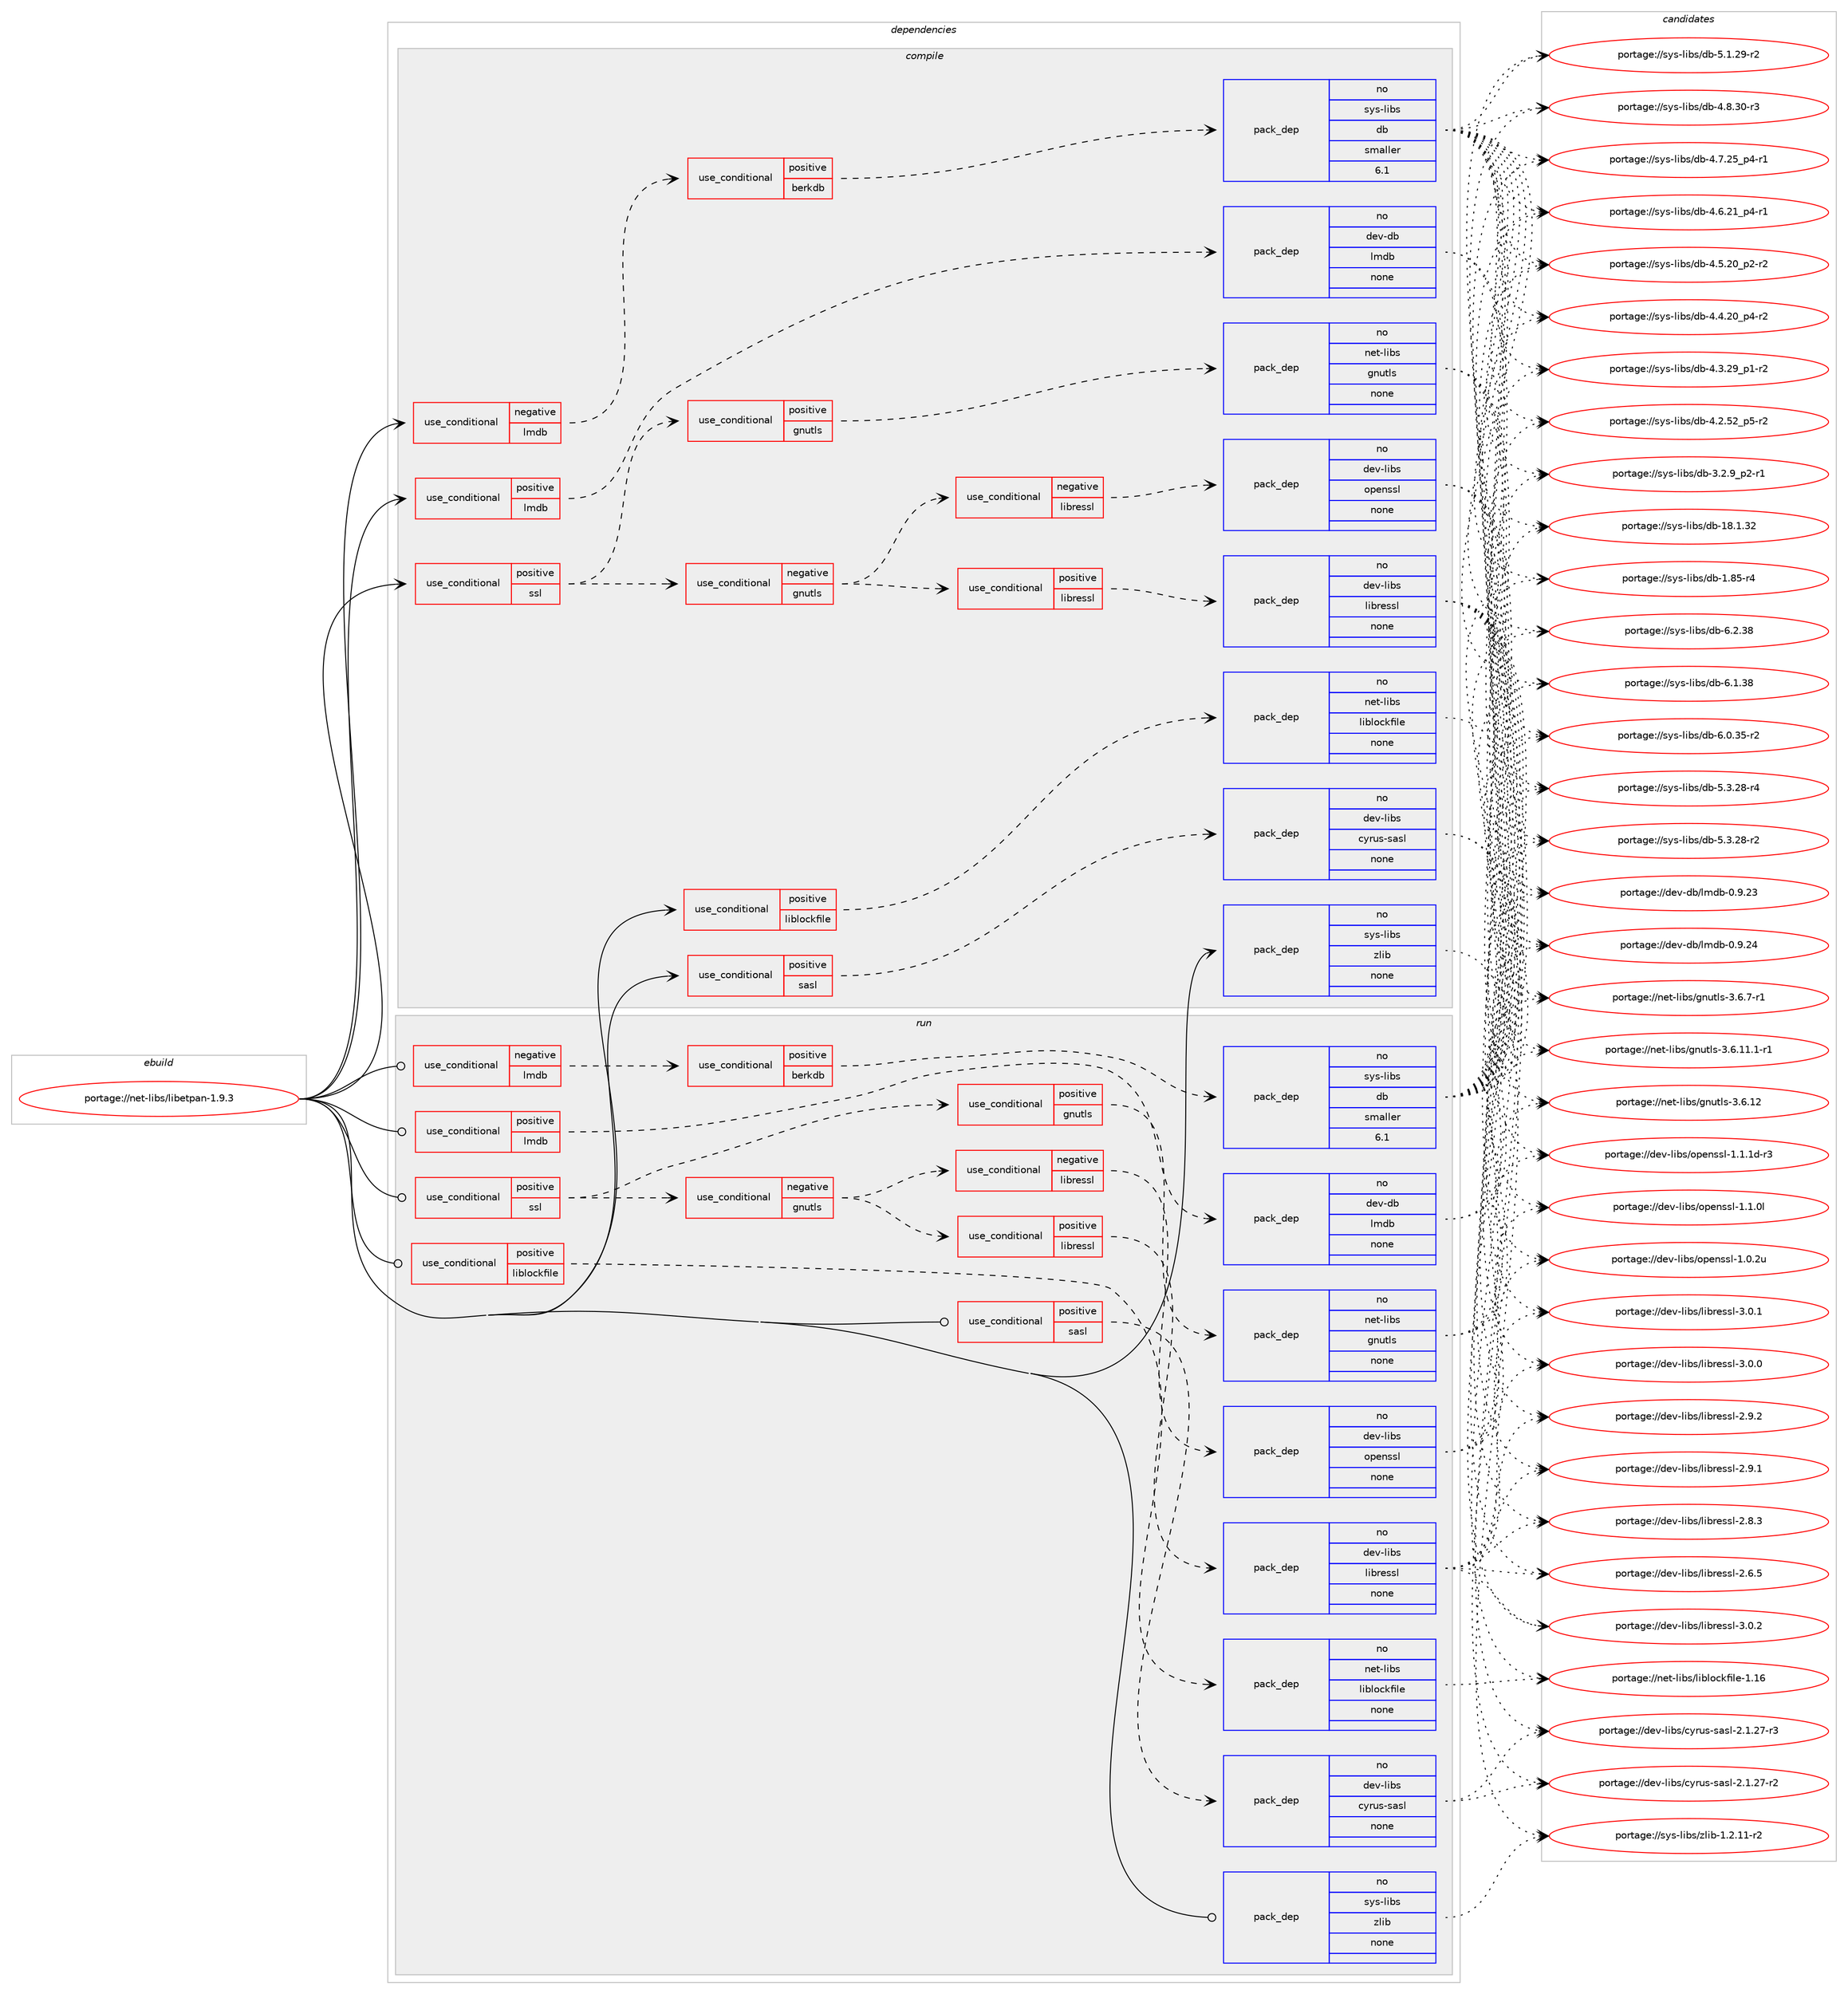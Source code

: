 digraph prolog {

# *************
# Graph options
# *************

newrank=true;
concentrate=true;
compound=true;
graph [rankdir=LR,fontname=Helvetica,fontsize=10,ranksep=1.5];#, ranksep=2.5, nodesep=0.2];
edge  [arrowhead=vee];
node  [fontname=Helvetica,fontsize=10];

# **********
# The ebuild
# **********

subgraph cluster_leftcol {
color=gray;
rank=same;
label=<<i>ebuild</i>>;
id [label="portage://net-libs/libetpan-1.9.3", color=red, width=4, href="../net-libs/libetpan-1.9.3.svg"];
}

# ****************
# The dependencies
# ****************

subgraph cluster_midcol {
color=gray;
label=<<i>dependencies</i>>;
subgraph cluster_compile {
fillcolor="#eeeeee";
style=filled;
label=<<i>compile</i>>;
subgraph cond28855 {
dependency134538 [label=<<TABLE BORDER="0" CELLBORDER="1" CELLSPACING="0" CELLPADDING="4"><TR><TD ROWSPAN="3" CELLPADDING="10">use_conditional</TD></TR><TR><TD>negative</TD></TR><TR><TD>lmdb</TD></TR></TABLE>>, shape=none, color=red];
subgraph cond28856 {
dependency134539 [label=<<TABLE BORDER="0" CELLBORDER="1" CELLSPACING="0" CELLPADDING="4"><TR><TD ROWSPAN="3" CELLPADDING="10">use_conditional</TD></TR><TR><TD>positive</TD></TR><TR><TD>berkdb</TD></TR></TABLE>>, shape=none, color=red];
subgraph pack103420 {
dependency134540 [label=<<TABLE BORDER="0" CELLBORDER="1" CELLSPACING="0" CELLPADDING="4" WIDTH="220"><TR><TD ROWSPAN="6" CELLPADDING="30">pack_dep</TD></TR><TR><TD WIDTH="110">no</TD></TR><TR><TD>sys-libs</TD></TR><TR><TD>db</TD></TR><TR><TD>smaller</TD></TR><TR><TD>6.1</TD></TR></TABLE>>, shape=none, color=blue];
}
dependency134539:e -> dependency134540:w [weight=20,style="dashed",arrowhead="vee"];
}
dependency134538:e -> dependency134539:w [weight=20,style="dashed",arrowhead="vee"];
}
id:e -> dependency134538:w [weight=20,style="solid",arrowhead="vee"];
subgraph cond28857 {
dependency134541 [label=<<TABLE BORDER="0" CELLBORDER="1" CELLSPACING="0" CELLPADDING="4"><TR><TD ROWSPAN="3" CELLPADDING="10">use_conditional</TD></TR><TR><TD>positive</TD></TR><TR><TD>liblockfile</TD></TR></TABLE>>, shape=none, color=red];
subgraph pack103421 {
dependency134542 [label=<<TABLE BORDER="0" CELLBORDER="1" CELLSPACING="0" CELLPADDING="4" WIDTH="220"><TR><TD ROWSPAN="6" CELLPADDING="30">pack_dep</TD></TR><TR><TD WIDTH="110">no</TD></TR><TR><TD>net-libs</TD></TR><TR><TD>liblockfile</TD></TR><TR><TD>none</TD></TR><TR><TD></TD></TR></TABLE>>, shape=none, color=blue];
}
dependency134541:e -> dependency134542:w [weight=20,style="dashed",arrowhead="vee"];
}
id:e -> dependency134541:w [weight=20,style="solid",arrowhead="vee"];
subgraph cond28858 {
dependency134543 [label=<<TABLE BORDER="0" CELLBORDER="1" CELLSPACING="0" CELLPADDING="4"><TR><TD ROWSPAN="3" CELLPADDING="10">use_conditional</TD></TR><TR><TD>positive</TD></TR><TR><TD>lmdb</TD></TR></TABLE>>, shape=none, color=red];
subgraph pack103422 {
dependency134544 [label=<<TABLE BORDER="0" CELLBORDER="1" CELLSPACING="0" CELLPADDING="4" WIDTH="220"><TR><TD ROWSPAN="6" CELLPADDING="30">pack_dep</TD></TR><TR><TD WIDTH="110">no</TD></TR><TR><TD>dev-db</TD></TR><TR><TD>lmdb</TD></TR><TR><TD>none</TD></TR><TR><TD></TD></TR></TABLE>>, shape=none, color=blue];
}
dependency134543:e -> dependency134544:w [weight=20,style="dashed",arrowhead="vee"];
}
id:e -> dependency134543:w [weight=20,style="solid",arrowhead="vee"];
subgraph cond28859 {
dependency134545 [label=<<TABLE BORDER="0" CELLBORDER="1" CELLSPACING="0" CELLPADDING="4"><TR><TD ROWSPAN="3" CELLPADDING="10">use_conditional</TD></TR><TR><TD>positive</TD></TR><TR><TD>sasl</TD></TR></TABLE>>, shape=none, color=red];
subgraph pack103423 {
dependency134546 [label=<<TABLE BORDER="0" CELLBORDER="1" CELLSPACING="0" CELLPADDING="4" WIDTH="220"><TR><TD ROWSPAN="6" CELLPADDING="30">pack_dep</TD></TR><TR><TD WIDTH="110">no</TD></TR><TR><TD>dev-libs</TD></TR><TR><TD>cyrus-sasl</TD></TR><TR><TD>none</TD></TR><TR><TD></TD></TR></TABLE>>, shape=none, color=blue];
}
dependency134545:e -> dependency134546:w [weight=20,style="dashed",arrowhead="vee"];
}
id:e -> dependency134545:w [weight=20,style="solid",arrowhead="vee"];
subgraph cond28860 {
dependency134547 [label=<<TABLE BORDER="0" CELLBORDER="1" CELLSPACING="0" CELLPADDING="4"><TR><TD ROWSPAN="3" CELLPADDING="10">use_conditional</TD></TR><TR><TD>positive</TD></TR><TR><TD>ssl</TD></TR></TABLE>>, shape=none, color=red];
subgraph cond28861 {
dependency134548 [label=<<TABLE BORDER="0" CELLBORDER="1" CELLSPACING="0" CELLPADDING="4"><TR><TD ROWSPAN="3" CELLPADDING="10">use_conditional</TD></TR><TR><TD>positive</TD></TR><TR><TD>gnutls</TD></TR></TABLE>>, shape=none, color=red];
subgraph pack103424 {
dependency134549 [label=<<TABLE BORDER="0" CELLBORDER="1" CELLSPACING="0" CELLPADDING="4" WIDTH="220"><TR><TD ROWSPAN="6" CELLPADDING="30">pack_dep</TD></TR><TR><TD WIDTH="110">no</TD></TR><TR><TD>net-libs</TD></TR><TR><TD>gnutls</TD></TR><TR><TD>none</TD></TR><TR><TD></TD></TR></TABLE>>, shape=none, color=blue];
}
dependency134548:e -> dependency134549:w [weight=20,style="dashed",arrowhead="vee"];
}
dependency134547:e -> dependency134548:w [weight=20,style="dashed",arrowhead="vee"];
subgraph cond28862 {
dependency134550 [label=<<TABLE BORDER="0" CELLBORDER="1" CELLSPACING="0" CELLPADDING="4"><TR><TD ROWSPAN="3" CELLPADDING="10">use_conditional</TD></TR><TR><TD>negative</TD></TR><TR><TD>gnutls</TD></TR></TABLE>>, shape=none, color=red];
subgraph cond28863 {
dependency134551 [label=<<TABLE BORDER="0" CELLBORDER="1" CELLSPACING="0" CELLPADDING="4"><TR><TD ROWSPAN="3" CELLPADDING="10">use_conditional</TD></TR><TR><TD>negative</TD></TR><TR><TD>libressl</TD></TR></TABLE>>, shape=none, color=red];
subgraph pack103425 {
dependency134552 [label=<<TABLE BORDER="0" CELLBORDER="1" CELLSPACING="0" CELLPADDING="4" WIDTH="220"><TR><TD ROWSPAN="6" CELLPADDING="30">pack_dep</TD></TR><TR><TD WIDTH="110">no</TD></TR><TR><TD>dev-libs</TD></TR><TR><TD>openssl</TD></TR><TR><TD>none</TD></TR><TR><TD></TD></TR></TABLE>>, shape=none, color=blue];
}
dependency134551:e -> dependency134552:w [weight=20,style="dashed",arrowhead="vee"];
}
dependency134550:e -> dependency134551:w [weight=20,style="dashed",arrowhead="vee"];
subgraph cond28864 {
dependency134553 [label=<<TABLE BORDER="0" CELLBORDER="1" CELLSPACING="0" CELLPADDING="4"><TR><TD ROWSPAN="3" CELLPADDING="10">use_conditional</TD></TR><TR><TD>positive</TD></TR><TR><TD>libressl</TD></TR></TABLE>>, shape=none, color=red];
subgraph pack103426 {
dependency134554 [label=<<TABLE BORDER="0" CELLBORDER="1" CELLSPACING="0" CELLPADDING="4" WIDTH="220"><TR><TD ROWSPAN="6" CELLPADDING="30">pack_dep</TD></TR><TR><TD WIDTH="110">no</TD></TR><TR><TD>dev-libs</TD></TR><TR><TD>libressl</TD></TR><TR><TD>none</TD></TR><TR><TD></TD></TR></TABLE>>, shape=none, color=blue];
}
dependency134553:e -> dependency134554:w [weight=20,style="dashed",arrowhead="vee"];
}
dependency134550:e -> dependency134553:w [weight=20,style="dashed",arrowhead="vee"];
}
dependency134547:e -> dependency134550:w [weight=20,style="dashed",arrowhead="vee"];
}
id:e -> dependency134547:w [weight=20,style="solid",arrowhead="vee"];
subgraph pack103427 {
dependency134555 [label=<<TABLE BORDER="0" CELLBORDER="1" CELLSPACING="0" CELLPADDING="4" WIDTH="220"><TR><TD ROWSPAN="6" CELLPADDING="30">pack_dep</TD></TR><TR><TD WIDTH="110">no</TD></TR><TR><TD>sys-libs</TD></TR><TR><TD>zlib</TD></TR><TR><TD>none</TD></TR><TR><TD></TD></TR></TABLE>>, shape=none, color=blue];
}
id:e -> dependency134555:w [weight=20,style="solid",arrowhead="vee"];
}
subgraph cluster_compileandrun {
fillcolor="#eeeeee";
style=filled;
label=<<i>compile and run</i>>;
}
subgraph cluster_run {
fillcolor="#eeeeee";
style=filled;
label=<<i>run</i>>;
subgraph cond28865 {
dependency134556 [label=<<TABLE BORDER="0" CELLBORDER="1" CELLSPACING="0" CELLPADDING="4"><TR><TD ROWSPAN="3" CELLPADDING="10">use_conditional</TD></TR><TR><TD>negative</TD></TR><TR><TD>lmdb</TD></TR></TABLE>>, shape=none, color=red];
subgraph cond28866 {
dependency134557 [label=<<TABLE BORDER="0" CELLBORDER="1" CELLSPACING="0" CELLPADDING="4"><TR><TD ROWSPAN="3" CELLPADDING="10">use_conditional</TD></TR><TR><TD>positive</TD></TR><TR><TD>berkdb</TD></TR></TABLE>>, shape=none, color=red];
subgraph pack103428 {
dependency134558 [label=<<TABLE BORDER="0" CELLBORDER="1" CELLSPACING="0" CELLPADDING="4" WIDTH="220"><TR><TD ROWSPAN="6" CELLPADDING="30">pack_dep</TD></TR><TR><TD WIDTH="110">no</TD></TR><TR><TD>sys-libs</TD></TR><TR><TD>db</TD></TR><TR><TD>smaller</TD></TR><TR><TD>6.1</TD></TR></TABLE>>, shape=none, color=blue];
}
dependency134557:e -> dependency134558:w [weight=20,style="dashed",arrowhead="vee"];
}
dependency134556:e -> dependency134557:w [weight=20,style="dashed",arrowhead="vee"];
}
id:e -> dependency134556:w [weight=20,style="solid",arrowhead="odot"];
subgraph cond28867 {
dependency134559 [label=<<TABLE BORDER="0" CELLBORDER="1" CELLSPACING="0" CELLPADDING="4"><TR><TD ROWSPAN="3" CELLPADDING="10">use_conditional</TD></TR><TR><TD>positive</TD></TR><TR><TD>liblockfile</TD></TR></TABLE>>, shape=none, color=red];
subgraph pack103429 {
dependency134560 [label=<<TABLE BORDER="0" CELLBORDER="1" CELLSPACING="0" CELLPADDING="4" WIDTH="220"><TR><TD ROWSPAN="6" CELLPADDING="30">pack_dep</TD></TR><TR><TD WIDTH="110">no</TD></TR><TR><TD>net-libs</TD></TR><TR><TD>liblockfile</TD></TR><TR><TD>none</TD></TR><TR><TD></TD></TR></TABLE>>, shape=none, color=blue];
}
dependency134559:e -> dependency134560:w [weight=20,style="dashed",arrowhead="vee"];
}
id:e -> dependency134559:w [weight=20,style="solid",arrowhead="odot"];
subgraph cond28868 {
dependency134561 [label=<<TABLE BORDER="0" CELLBORDER="1" CELLSPACING="0" CELLPADDING="4"><TR><TD ROWSPAN="3" CELLPADDING="10">use_conditional</TD></TR><TR><TD>positive</TD></TR><TR><TD>lmdb</TD></TR></TABLE>>, shape=none, color=red];
subgraph pack103430 {
dependency134562 [label=<<TABLE BORDER="0" CELLBORDER="1" CELLSPACING="0" CELLPADDING="4" WIDTH="220"><TR><TD ROWSPAN="6" CELLPADDING="30">pack_dep</TD></TR><TR><TD WIDTH="110">no</TD></TR><TR><TD>dev-db</TD></TR><TR><TD>lmdb</TD></TR><TR><TD>none</TD></TR><TR><TD></TD></TR></TABLE>>, shape=none, color=blue];
}
dependency134561:e -> dependency134562:w [weight=20,style="dashed",arrowhead="vee"];
}
id:e -> dependency134561:w [weight=20,style="solid",arrowhead="odot"];
subgraph cond28869 {
dependency134563 [label=<<TABLE BORDER="0" CELLBORDER="1" CELLSPACING="0" CELLPADDING="4"><TR><TD ROWSPAN="3" CELLPADDING="10">use_conditional</TD></TR><TR><TD>positive</TD></TR><TR><TD>sasl</TD></TR></TABLE>>, shape=none, color=red];
subgraph pack103431 {
dependency134564 [label=<<TABLE BORDER="0" CELLBORDER="1" CELLSPACING="0" CELLPADDING="4" WIDTH="220"><TR><TD ROWSPAN="6" CELLPADDING="30">pack_dep</TD></TR><TR><TD WIDTH="110">no</TD></TR><TR><TD>dev-libs</TD></TR><TR><TD>cyrus-sasl</TD></TR><TR><TD>none</TD></TR><TR><TD></TD></TR></TABLE>>, shape=none, color=blue];
}
dependency134563:e -> dependency134564:w [weight=20,style="dashed",arrowhead="vee"];
}
id:e -> dependency134563:w [weight=20,style="solid",arrowhead="odot"];
subgraph cond28870 {
dependency134565 [label=<<TABLE BORDER="0" CELLBORDER="1" CELLSPACING="0" CELLPADDING="4"><TR><TD ROWSPAN="3" CELLPADDING="10">use_conditional</TD></TR><TR><TD>positive</TD></TR><TR><TD>ssl</TD></TR></TABLE>>, shape=none, color=red];
subgraph cond28871 {
dependency134566 [label=<<TABLE BORDER="0" CELLBORDER="1" CELLSPACING="0" CELLPADDING="4"><TR><TD ROWSPAN="3" CELLPADDING="10">use_conditional</TD></TR><TR><TD>positive</TD></TR><TR><TD>gnutls</TD></TR></TABLE>>, shape=none, color=red];
subgraph pack103432 {
dependency134567 [label=<<TABLE BORDER="0" CELLBORDER="1" CELLSPACING="0" CELLPADDING="4" WIDTH="220"><TR><TD ROWSPAN="6" CELLPADDING="30">pack_dep</TD></TR><TR><TD WIDTH="110">no</TD></TR><TR><TD>net-libs</TD></TR><TR><TD>gnutls</TD></TR><TR><TD>none</TD></TR><TR><TD></TD></TR></TABLE>>, shape=none, color=blue];
}
dependency134566:e -> dependency134567:w [weight=20,style="dashed",arrowhead="vee"];
}
dependency134565:e -> dependency134566:w [weight=20,style="dashed",arrowhead="vee"];
subgraph cond28872 {
dependency134568 [label=<<TABLE BORDER="0" CELLBORDER="1" CELLSPACING="0" CELLPADDING="4"><TR><TD ROWSPAN="3" CELLPADDING="10">use_conditional</TD></TR><TR><TD>negative</TD></TR><TR><TD>gnutls</TD></TR></TABLE>>, shape=none, color=red];
subgraph cond28873 {
dependency134569 [label=<<TABLE BORDER="0" CELLBORDER="1" CELLSPACING="0" CELLPADDING="4"><TR><TD ROWSPAN="3" CELLPADDING="10">use_conditional</TD></TR><TR><TD>negative</TD></TR><TR><TD>libressl</TD></TR></TABLE>>, shape=none, color=red];
subgraph pack103433 {
dependency134570 [label=<<TABLE BORDER="0" CELLBORDER="1" CELLSPACING="0" CELLPADDING="4" WIDTH="220"><TR><TD ROWSPAN="6" CELLPADDING="30">pack_dep</TD></TR><TR><TD WIDTH="110">no</TD></TR><TR><TD>dev-libs</TD></TR><TR><TD>openssl</TD></TR><TR><TD>none</TD></TR><TR><TD></TD></TR></TABLE>>, shape=none, color=blue];
}
dependency134569:e -> dependency134570:w [weight=20,style="dashed",arrowhead="vee"];
}
dependency134568:e -> dependency134569:w [weight=20,style="dashed",arrowhead="vee"];
subgraph cond28874 {
dependency134571 [label=<<TABLE BORDER="0" CELLBORDER="1" CELLSPACING="0" CELLPADDING="4"><TR><TD ROWSPAN="3" CELLPADDING="10">use_conditional</TD></TR><TR><TD>positive</TD></TR><TR><TD>libressl</TD></TR></TABLE>>, shape=none, color=red];
subgraph pack103434 {
dependency134572 [label=<<TABLE BORDER="0" CELLBORDER="1" CELLSPACING="0" CELLPADDING="4" WIDTH="220"><TR><TD ROWSPAN="6" CELLPADDING="30">pack_dep</TD></TR><TR><TD WIDTH="110">no</TD></TR><TR><TD>dev-libs</TD></TR><TR><TD>libressl</TD></TR><TR><TD>none</TD></TR><TR><TD></TD></TR></TABLE>>, shape=none, color=blue];
}
dependency134571:e -> dependency134572:w [weight=20,style="dashed",arrowhead="vee"];
}
dependency134568:e -> dependency134571:w [weight=20,style="dashed",arrowhead="vee"];
}
dependency134565:e -> dependency134568:w [weight=20,style="dashed",arrowhead="vee"];
}
id:e -> dependency134565:w [weight=20,style="solid",arrowhead="odot"];
subgraph pack103435 {
dependency134573 [label=<<TABLE BORDER="0" CELLBORDER="1" CELLSPACING="0" CELLPADDING="4" WIDTH="220"><TR><TD ROWSPAN="6" CELLPADDING="30">pack_dep</TD></TR><TR><TD WIDTH="110">no</TD></TR><TR><TD>sys-libs</TD></TR><TR><TD>zlib</TD></TR><TR><TD>none</TD></TR><TR><TD></TD></TR></TABLE>>, shape=none, color=blue];
}
id:e -> dependency134573:w [weight=20,style="solid",arrowhead="odot"];
}
}

# **************
# The candidates
# **************

subgraph cluster_choices {
rank=same;
color=gray;
label=<<i>candidates</i>>;

subgraph choice103420 {
color=black;
nodesep=1;
choice1151211154510810598115471009845544650465156 [label="portage://sys-libs/db-6.2.38", color=red, width=4,href="../sys-libs/db-6.2.38.svg"];
choice1151211154510810598115471009845544649465156 [label="portage://sys-libs/db-6.1.38", color=red, width=4,href="../sys-libs/db-6.1.38.svg"];
choice11512111545108105981154710098455446484651534511450 [label="portage://sys-libs/db-6.0.35-r2", color=red, width=4,href="../sys-libs/db-6.0.35-r2.svg"];
choice11512111545108105981154710098455346514650564511452 [label="portage://sys-libs/db-5.3.28-r4", color=red, width=4,href="../sys-libs/db-5.3.28-r4.svg"];
choice11512111545108105981154710098455346514650564511450 [label="portage://sys-libs/db-5.3.28-r2", color=red, width=4,href="../sys-libs/db-5.3.28-r2.svg"];
choice11512111545108105981154710098455346494650574511450 [label="portage://sys-libs/db-5.1.29-r2", color=red, width=4,href="../sys-libs/db-5.1.29-r2.svg"];
choice11512111545108105981154710098455246564651484511451 [label="portage://sys-libs/db-4.8.30-r3", color=red, width=4,href="../sys-libs/db-4.8.30-r3.svg"];
choice115121115451081059811547100984552465546505395112524511449 [label="portage://sys-libs/db-4.7.25_p4-r1", color=red, width=4,href="../sys-libs/db-4.7.25_p4-r1.svg"];
choice115121115451081059811547100984552465446504995112524511449 [label="portage://sys-libs/db-4.6.21_p4-r1", color=red, width=4,href="../sys-libs/db-4.6.21_p4-r1.svg"];
choice115121115451081059811547100984552465346504895112504511450 [label="portage://sys-libs/db-4.5.20_p2-r2", color=red, width=4,href="../sys-libs/db-4.5.20_p2-r2.svg"];
choice115121115451081059811547100984552465246504895112524511450 [label="portage://sys-libs/db-4.4.20_p4-r2", color=red, width=4,href="../sys-libs/db-4.4.20_p4-r2.svg"];
choice115121115451081059811547100984552465146505795112494511450 [label="portage://sys-libs/db-4.3.29_p1-r2", color=red, width=4,href="../sys-libs/db-4.3.29_p1-r2.svg"];
choice115121115451081059811547100984552465046535095112534511450 [label="portage://sys-libs/db-4.2.52_p5-r2", color=red, width=4,href="../sys-libs/db-4.2.52_p5-r2.svg"];
choice1151211154510810598115471009845514650465795112504511449 [label="portage://sys-libs/db-3.2.9_p2-r1", color=red, width=4,href="../sys-libs/db-3.2.9_p2-r1.svg"];
choice115121115451081059811547100984549564649465150 [label="portage://sys-libs/db-18.1.32", color=red, width=4,href="../sys-libs/db-18.1.32.svg"];
choice1151211154510810598115471009845494656534511452 [label="portage://sys-libs/db-1.85-r4", color=red, width=4,href="../sys-libs/db-1.85-r4.svg"];
dependency134540:e -> choice1151211154510810598115471009845544650465156:w [style=dotted,weight="100"];
dependency134540:e -> choice1151211154510810598115471009845544649465156:w [style=dotted,weight="100"];
dependency134540:e -> choice11512111545108105981154710098455446484651534511450:w [style=dotted,weight="100"];
dependency134540:e -> choice11512111545108105981154710098455346514650564511452:w [style=dotted,weight="100"];
dependency134540:e -> choice11512111545108105981154710098455346514650564511450:w [style=dotted,weight="100"];
dependency134540:e -> choice11512111545108105981154710098455346494650574511450:w [style=dotted,weight="100"];
dependency134540:e -> choice11512111545108105981154710098455246564651484511451:w [style=dotted,weight="100"];
dependency134540:e -> choice115121115451081059811547100984552465546505395112524511449:w [style=dotted,weight="100"];
dependency134540:e -> choice115121115451081059811547100984552465446504995112524511449:w [style=dotted,weight="100"];
dependency134540:e -> choice115121115451081059811547100984552465346504895112504511450:w [style=dotted,weight="100"];
dependency134540:e -> choice115121115451081059811547100984552465246504895112524511450:w [style=dotted,weight="100"];
dependency134540:e -> choice115121115451081059811547100984552465146505795112494511450:w [style=dotted,weight="100"];
dependency134540:e -> choice115121115451081059811547100984552465046535095112534511450:w [style=dotted,weight="100"];
dependency134540:e -> choice1151211154510810598115471009845514650465795112504511449:w [style=dotted,weight="100"];
dependency134540:e -> choice115121115451081059811547100984549564649465150:w [style=dotted,weight="100"];
dependency134540:e -> choice1151211154510810598115471009845494656534511452:w [style=dotted,weight="100"];
}
subgraph choice103421 {
color=black;
nodesep=1;
choice11010111645108105981154710810598108111991071021051081014549464954 [label="portage://net-libs/liblockfile-1.16", color=red, width=4,href="../net-libs/liblockfile-1.16.svg"];
dependency134542:e -> choice11010111645108105981154710810598108111991071021051081014549464954:w [style=dotted,weight="100"];
}
subgraph choice103422 {
color=black;
nodesep=1;
choice1001011184510098471081091009845484657465052 [label="portage://dev-db/lmdb-0.9.24", color=red, width=4,href="../dev-db/lmdb-0.9.24.svg"];
choice1001011184510098471081091009845484657465051 [label="portage://dev-db/lmdb-0.9.23", color=red, width=4,href="../dev-db/lmdb-0.9.23.svg"];
dependency134544:e -> choice1001011184510098471081091009845484657465052:w [style=dotted,weight="100"];
dependency134544:e -> choice1001011184510098471081091009845484657465051:w [style=dotted,weight="100"];
}
subgraph choice103423 {
color=black;
nodesep=1;
choice100101118451081059811547991211141171154511597115108455046494650554511451 [label="portage://dev-libs/cyrus-sasl-2.1.27-r3", color=red, width=4,href="../dev-libs/cyrus-sasl-2.1.27-r3.svg"];
choice100101118451081059811547991211141171154511597115108455046494650554511450 [label="portage://dev-libs/cyrus-sasl-2.1.27-r2", color=red, width=4,href="../dev-libs/cyrus-sasl-2.1.27-r2.svg"];
dependency134546:e -> choice100101118451081059811547991211141171154511597115108455046494650554511451:w [style=dotted,weight="100"];
dependency134546:e -> choice100101118451081059811547991211141171154511597115108455046494650554511450:w [style=dotted,weight="100"];
}
subgraph choice103424 {
color=black;
nodesep=1;
choice1101011164510810598115471031101171161081154551465446554511449 [label="portage://net-libs/gnutls-3.6.7-r1", color=red, width=4,href="../net-libs/gnutls-3.6.7-r1.svg"];
choice11010111645108105981154710311011711610811545514654464950 [label="portage://net-libs/gnutls-3.6.12", color=red, width=4,href="../net-libs/gnutls-3.6.12.svg"];
choice1101011164510810598115471031101171161081154551465446494946494511449 [label="portage://net-libs/gnutls-3.6.11.1-r1", color=red, width=4,href="../net-libs/gnutls-3.6.11.1-r1.svg"];
dependency134549:e -> choice1101011164510810598115471031101171161081154551465446554511449:w [style=dotted,weight="100"];
dependency134549:e -> choice11010111645108105981154710311011711610811545514654464950:w [style=dotted,weight="100"];
dependency134549:e -> choice1101011164510810598115471031101171161081154551465446494946494511449:w [style=dotted,weight="100"];
}
subgraph choice103425 {
color=black;
nodesep=1;
choice1001011184510810598115471111121011101151151084549464946491004511451 [label="portage://dev-libs/openssl-1.1.1d-r3", color=red, width=4,href="../dev-libs/openssl-1.1.1d-r3.svg"];
choice100101118451081059811547111112101110115115108454946494648108 [label="portage://dev-libs/openssl-1.1.0l", color=red, width=4,href="../dev-libs/openssl-1.1.0l.svg"];
choice100101118451081059811547111112101110115115108454946484650117 [label="portage://dev-libs/openssl-1.0.2u", color=red, width=4,href="../dev-libs/openssl-1.0.2u.svg"];
dependency134552:e -> choice1001011184510810598115471111121011101151151084549464946491004511451:w [style=dotted,weight="100"];
dependency134552:e -> choice100101118451081059811547111112101110115115108454946494648108:w [style=dotted,weight="100"];
dependency134552:e -> choice100101118451081059811547111112101110115115108454946484650117:w [style=dotted,weight="100"];
}
subgraph choice103426 {
color=black;
nodesep=1;
choice10010111845108105981154710810598114101115115108455146484650 [label="portage://dev-libs/libressl-3.0.2", color=red, width=4,href="../dev-libs/libressl-3.0.2.svg"];
choice10010111845108105981154710810598114101115115108455146484649 [label="portage://dev-libs/libressl-3.0.1", color=red, width=4,href="../dev-libs/libressl-3.0.1.svg"];
choice10010111845108105981154710810598114101115115108455146484648 [label="portage://dev-libs/libressl-3.0.0", color=red, width=4,href="../dev-libs/libressl-3.0.0.svg"];
choice10010111845108105981154710810598114101115115108455046574650 [label="portage://dev-libs/libressl-2.9.2", color=red, width=4,href="../dev-libs/libressl-2.9.2.svg"];
choice10010111845108105981154710810598114101115115108455046574649 [label="portage://dev-libs/libressl-2.9.1", color=red, width=4,href="../dev-libs/libressl-2.9.1.svg"];
choice10010111845108105981154710810598114101115115108455046564651 [label="portage://dev-libs/libressl-2.8.3", color=red, width=4,href="../dev-libs/libressl-2.8.3.svg"];
choice10010111845108105981154710810598114101115115108455046544653 [label="portage://dev-libs/libressl-2.6.5", color=red, width=4,href="../dev-libs/libressl-2.6.5.svg"];
dependency134554:e -> choice10010111845108105981154710810598114101115115108455146484650:w [style=dotted,weight="100"];
dependency134554:e -> choice10010111845108105981154710810598114101115115108455146484649:w [style=dotted,weight="100"];
dependency134554:e -> choice10010111845108105981154710810598114101115115108455146484648:w [style=dotted,weight="100"];
dependency134554:e -> choice10010111845108105981154710810598114101115115108455046574650:w [style=dotted,weight="100"];
dependency134554:e -> choice10010111845108105981154710810598114101115115108455046574649:w [style=dotted,weight="100"];
dependency134554:e -> choice10010111845108105981154710810598114101115115108455046564651:w [style=dotted,weight="100"];
dependency134554:e -> choice10010111845108105981154710810598114101115115108455046544653:w [style=dotted,weight="100"];
}
subgraph choice103427 {
color=black;
nodesep=1;
choice11512111545108105981154712210810598454946504649494511450 [label="portage://sys-libs/zlib-1.2.11-r2", color=red, width=4,href="../sys-libs/zlib-1.2.11-r2.svg"];
dependency134555:e -> choice11512111545108105981154712210810598454946504649494511450:w [style=dotted,weight="100"];
}
subgraph choice103428 {
color=black;
nodesep=1;
choice1151211154510810598115471009845544650465156 [label="portage://sys-libs/db-6.2.38", color=red, width=4,href="../sys-libs/db-6.2.38.svg"];
choice1151211154510810598115471009845544649465156 [label="portage://sys-libs/db-6.1.38", color=red, width=4,href="../sys-libs/db-6.1.38.svg"];
choice11512111545108105981154710098455446484651534511450 [label="portage://sys-libs/db-6.0.35-r2", color=red, width=4,href="../sys-libs/db-6.0.35-r2.svg"];
choice11512111545108105981154710098455346514650564511452 [label="portage://sys-libs/db-5.3.28-r4", color=red, width=4,href="../sys-libs/db-5.3.28-r4.svg"];
choice11512111545108105981154710098455346514650564511450 [label="portage://sys-libs/db-5.3.28-r2", color=red, width=4,href="../sys-libs/db-5.3.28-r2.svg"];
choice11512111545108105981154710098455346494650574511450 [label="portage://sys-libs/db-5.1.29-r2", color=red, width=4,href="../sys-libs/db-5.1.29-r2.svg"];
choice11512111545108105981154710098455246564651484511451 [label="portage://sys-libs/db-4.8.30-r3", color=red, width=4,href="../sys-libs/db-4.8.30-r3.svg"];
choice115121115451081059811547100984552465546505395112524511449 [label="portage://sys-libs/db-4.7.25_p4-r1", color=red, width=4,href="../sys-libs/db-4.7.25_p4-r1.svg"];
choice115121115451081059811547100984552465446504995112524511449 [label="portage://sys-libs/db-4.6.21_p4-r1", color=red, width=4,href="../sys-libs/db-4.6.21_p4-r1.svg"];
choice115121115451081059811547100984552465346504895112504511450 [label="portage://sys-libs/db-4.5.20_p2-r2", color=red, width=4,href="../sys-libs/db-4.5.20_p2-r2.svg"];
choice115121115451081059811547100984552465246504895112524511450 [label="portage://sys-libs/db-4.4.20_p4-r2", color=red, width=4,href="../sys-libs/db-4.4.20_p4-r2.svg"];
choice115121115451081059811547100984552465146505795112494511450 [label="portage://sys-libs/db-4.3.29_p1-r2", color=red, width=4,href="../sys-libs/db-4.3.29_p1-r2.svg"];
choice115121115451081059811547100984552465046535095112534511450 [label="portage://sys-libs/db-4.2.52_p5-r2", color=red, width=4,href="../sys-libs/db-4.2.52_p5-r2.svg"];
choice1151211154510810598115471009845514650465795112504511449 [label="portage://sys-libs/db-3.2.9_p2-r1", color=red, width=4,href="../sys-libs/db-3.2.9_p2-r1.svg"];
choice115121115451081059811547100984549564649465150 [label="portage://sys-libs/db-18.1.32", color=red, width=4,href="../sys-libs/db-18.1.32.svg"];
choice1151211154510810598115471009845494656534511452 [label="portage://sys-libs/db-1.85-r4", color=red, width=4,href="../sys-libs/db-1.85-r4.svg"];
dependency134558:e -> choice1151211154510810598115471009845544650465156:w [style=dotted,weight="100"];
dependency134558:e -> choice1151211154510810598115471009845544649465156:w [style=dotted,weight="100"];
dependency134558:e -> choice11512111545108105981154710098455446484651534511450:w [style=dotted,weight="100"];
dependency134558:e -> choice11512111545108105981154710098455346514650564511452:w [style=dotted,weight="100"];
dependency134558:e -> choice11512111545108105981154710098455346514650564511450:w [style=dotted,weight="100"];
dependency134558:e -> choice11512111545108105981154710098455346494650574511450:w [style=dotted,weight="100"];
dependency134558:e -> choice11512111545108105981154710098455246564651484511451:w [style=dotted,weight="100"];
dependency134558:e -> choice115121115451081059811547100984552465546505395112524511449:w [style=dotted,weight="100"];
dependency134558:e -> choice115121115451081059811547100984552465446504995112524511449:w [style=dotted,weight="100"];
dependency134558:e -> choice115121115451081059811547100984552465346504895112504511450:w [style=dotted,weight="100"];
dependency134558:e -> choice115121115451081059811547100984552465246504895112524511450:w [style=dotted,weight="100"];
dependency134558:e -> choice115121115451081059811547100984552465146505795112494511450:w [style=dotted,weight="100"];
dependency134558:e -> choice115121115451081059811547100984552465046535095112534511450:w [style=dotted,weight="100"];
dependency134558:e -> choice1151211154510810598115471009845514650465795112504511449:w [style=dotted,weight="100"];
dependency134558:e -> choice115121115451081059811547100984549564649465150:w [style=dotted,weight="100"];
dependency134558:e -> choice1151211154510810598115471009845494656534511452:w [style=dotted,weight="100"];
}
subgraph choice103429 {
color=black;
nodesep=1;
choice11010111645108105981154710810598108111991071021051081014549464954 [label="portage://net-libs/liblockfile-1.16", color=red, width=4,href="../net-libs/liblockfile-1.16.svg"];
dependency134560:e -> choice11010111645108105981154710810598108111991071021051081014549464954:w [style=dotted,weight="100"];
}
subgraph choice103430 {
color=black;
nodesep=1;
choice1001011184510098471081091009845484657465052 [label="portage://dev-db/lmdb-0.9.24", color=red, width=4,href="../dev-db/lmdb-0.9.24.svg"];
choice1001011184510098471081091009845484657465051 [label="portage://dev-db/lmdb-0.9.23", color=red, width=4,href="../dev-db/lmdb-0.9.23.svg"];
dependency134562:e -> choice1001011184510098471081091009845484657465052:w [style=dotted,weight="100"];
dependency134562:e -> choice1001011184510098471081091009845484657465051:w [style=dotted,weight="100"];
}
subgraph choice103431 {
color=black;
nodesep=1;
choice100101118451081059811547991211141171154511597115108455046494650554511451 [label="portage://dev-libs/cyrus-sasl-2.1.27-r3", color=red, width=4,href="../dev-libs/cyrus-sasl-2.1.27-r3.svg"];
choice100101118451081059811547991211141171154511597115108455046494650554511450 [label="portage://dev-libs/cyrus-sasl-2.1.27-r2", color=red, width=4,href="../dev-libs/cyrus-sasl-2.1.27-r2.svg"];
dependency134564:e -> choice100101118451081059811547991211141171154511597115108455046494650554511451:w [style=dotted,weight="100"];
dependency134564:e -> choice100101118451081059811547991211141171154511597115108455046494650554511450:w [style=dotted,weight="100"];
}
subgraph choice103432 {
color=black;
nodesep=1;
choice1101011164510810598115471031101171161081154551465446554511449 [label="portage://net-libs/gnutls-3.6.7-r1", color=red, width=4,href="../net-libs/gnutls-3.6.7-r1.svg"];
choice11010111645108105981154710311011711610811545514654464950 [label="portage://net-libs/gnutls-3.6.12", color=red, width=4,href="../net-libs/gnutls-3.6.12.svg"];
choice1101011164510810598115471031101171161081154551465446494946494511449 [label="portage://net-libs/gnutls-3.6.11.1-r1", color=red, width=4,href="../net-libs/gnutls-3.6.11.1-r1.svg"];
dependency134567:e -> choice1101011164510810598115471031101171161081154551465446554511449:w [style=dotted,weight="100"];
dependency134567:e -> choice11010111645108105981154710311011711610811545514654464950:w [style=dotted,weight="100"];
dependency134567:e -> choice1101011164510810598115471031101171161081154551465446494946494511449:w [style=dotted,weight="100"];
}
subgraph choice103433 {
color=black;
nodesep=1;
choice1001011184510810598115471111121011101151151084549464946491004511451 [label="portage://dev-libs/openssl-1.1.1d-r3", color=red, width=4,href="../dev-libs/openssl-1.1.1d-r3.svg"];
choice100101118451081059811547111112101110115115108454946494648108 [label="portage://dev-libs/openssl-1.1.0l", color=red, width=4,href="../dev-libs/openssl-1.1.0l.svg"];
choice100101118451081059811547111112101110115115108454946484650117 [label="portage://dev-libs/openssl-1.0.2u", color=red, width=4,href="../dev-libs/openssl-1.0.2u.svg"];
dependency134570:e -> choice1001011184510810598115471111121011101151151084549464946491004511451:w [style=dotted,weight="100"];
dependency134570:e -> choice100101118451081059811547111112101110115115108454946494648108:w [style=dotted,weight="100"];
dependency134570:e -> choice100101118451081059811547111112101110115115108454946484650117:w [style=dotted,weight="100"];
}
subgraph choice103434 {
color=black;
nodesep=1;
choice10010111845108105981154710810598114101115115108455146484650 [label="portage://dev-libs/libressl-3.0.2", color=red, width=4,href="../dev-libs/libressl-3.0.2.svg"];
choice10010111845108105981154710810598114101115115108455146484649 [label="portage://dev-libs/libressl-3.0.1", color=red, width=4,href="../dev-libs/libressl-3.0.1.svg"];
choice10010111845108105981154710810598114101115115108455146484648 [label="portage://dev-libs/libressl-3.0.0", color=red, width=4,href="../dev-libs/libressl-3.0.0.svg"];
choice10010111845108105981154710810598114101115115108455046574650 [label="portage://dev-libs/libressl-2.9.2", color=red, width=4,href="../dev-libs/libressl-2.9.2.svg"];
choice10010111845108105981154710810598114101115115108455046574649 [label="portage://dev-libs/libressl-2.9.1", color=red, width=4,href="../dev-libs/libressl-2.9.1.svg"];
choice10010111845108105981154710810598114101115115108455046564651 [label="portage://dev-libs/libressl-2.8.3", color=red, width=4,href="../dev-libs/libressl-2.8.3.svg"];
choice10010111845108105981154710810598114101115115108455046544653 [label="portage://dev-libs/libressl-2.6.5", color=red, width=4,href="../dev-libs/libressl-2.6.5.svg"];
dependency134572:e -> choice10010111845108105981154710810598114101115115108455146484650:w [style=dotted,weight="100"];
dependency134572:e -> choice10010111845108105981154710810598114101115115108455146484649:w [style=dotted,weight="100"];
dependency134572:e -> choice10010111845108105981154710810598114101115115108455146484648:w [style=dotted,weight="100"];
dependency134572:e -> choice10010111845108105981154710810598114101115115108455046574650:w [style=dotted,weight="100"];
dependency134572:e -> choice10010111845108105981154710810598114101115115108455046574649:w [style=dotted,weight="100"];
dependency134572:e -> choice10010111845108105981154710810598114101115115108455046564651:w [style=dotted,weight="100"];
dependency134572:e -> choice10010111845108105981154710810598114101115115108455046544653:w [style=dotted,weight="100"];
}
subgraph choice103435 {
color=black;
nodesep=1;
choice11512111545108105981154712210810598454946504649494511450 [label="portage://sys-libs/zlib-1.2.11-r2", color=red, width=4,href="../sys-libs/zlib-1.2.11-r2.svg"];
dependency134573:e -> choice11512111545108105981154712210810598454946504649494511450:w [style=dotted,weight="100"];
}
}

}
